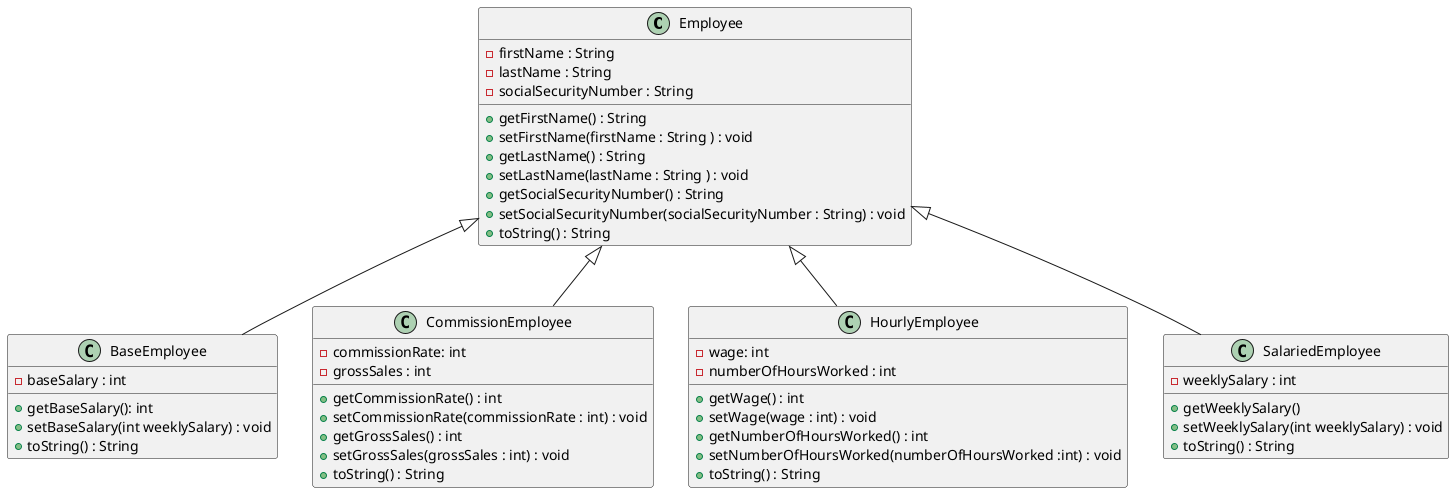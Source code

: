 
@startuml

class Employee
class BaseEmployee
class CommissionEmployee
class HourlyEmployee
class SalariedEmployee

Employee <|-- BaseEmployee
Employee <|-- CommissionEmployee
Employee <|-- HourlyEmployee
Employee <|-- SalariedEmployee

class Employee {
 - firstName : String
 - lastName : String
 - socialSecurityNumber : String

 + getFirstName() : String
 + setFirstName(firstName : String ) : void
 + getLastName() : String
 + setLastName(lastName : String ) : void
 + getSocialSecurityNumber() : String
 + setSocialSecurityNumber(socialSecurityNumber : String) : void
 + toString() : String
}

class HourlyEmployee{
- wage: int
- numberOfHoursWorked : int

+ getWage() : int
+ setWage(wage : int) : void
+ getNumberOfHoursWorked() : int
+ setNumberOfHoursWorked(numberOfHoursWorked :int) : void
+ toString() : String
}

class CommissionEmployee{
- commissionRate: int
- grossSales : int

+ getCommissionRate() : int
+ setCommissionRate(commissionRate : int) : void
+ getGrossSales() : int
+ setGrossSales(grossSales : int) : void
+ toString() : String
}

class SalariedEmployee{
 -weeklySalary : int

+getWeeklySalary()
+setWeeklySalary(int weeklySalary) : void
+ toString() : String
}

class BaseEmployee{
 -baseSalary : int
 +getBaseSalary(): int
 +setBaseSalary(int weeklySalary) : void
 +toString() : String
}

@enduml

